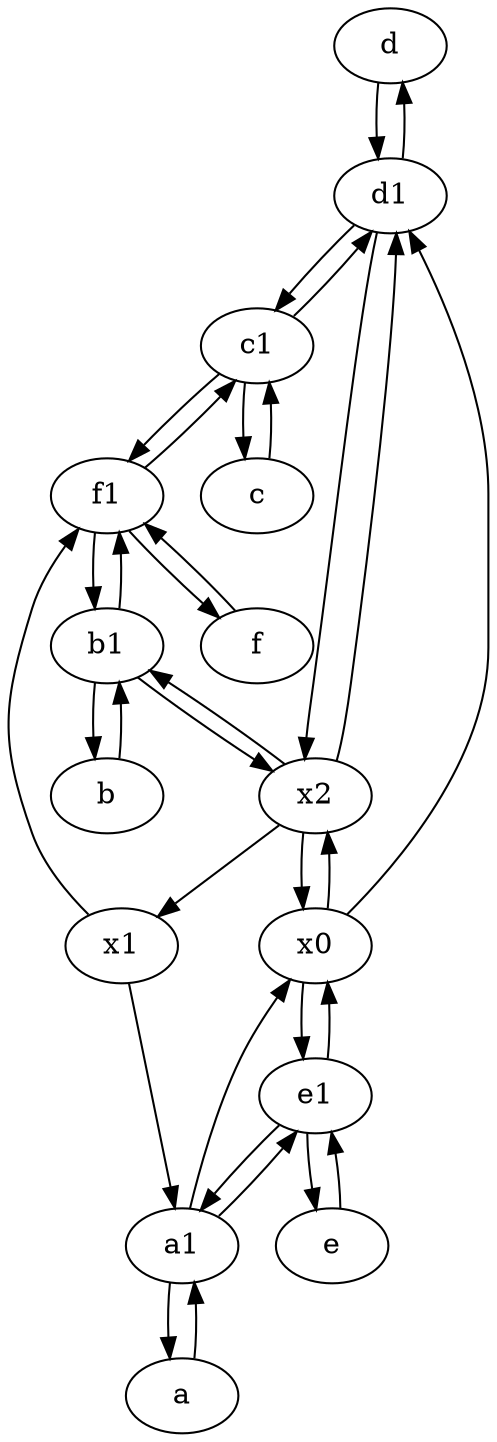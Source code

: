 digraph  {
	d [pos="20,30!"];
	f [pos="15,45!"];
	a1 [pos="40,15!"];
	c [pos="20,10!"];
	x2;
	d1 [pos="25,30!"];
	c1 [pos="30,15!"];
	e [pos="30,50!"];
	x1;
	b [pos="50,20!"];
	f1;
	b1 [pos="45,20!"];
	x0;
	a [pos="40,10!"];
	e1 [pos="25,45!"];
	x1 -> a1;
	e1 -> e;
	b -> b1;
	x2 -> b1;
	d1 -> c1;
	c1 -> f1;
	b1 -> f1;
	x2 -> d1;
	b1 -> x2;
	d1 -> x2;
	f1 -> f;
	a1 -> x0;
	c1 -> d1;
	x0 -> d1;
	f1 -> c1;
	e1 -> x0;
	e1 -> a1;
	x2 -> x0;
	c -> c1;
	e -> e1;
	a1 -> e1;
	a1 -> a;
	c1 -> c;
	f -> f1;
	d1 -> d;
	b1 -> b;
	x1 -> f1;
	d -> d1;
	x2 -> x1;
	f1 -> b1;
	x0 -> x2;
	a -> a1;
	x0 -> e1;

	}